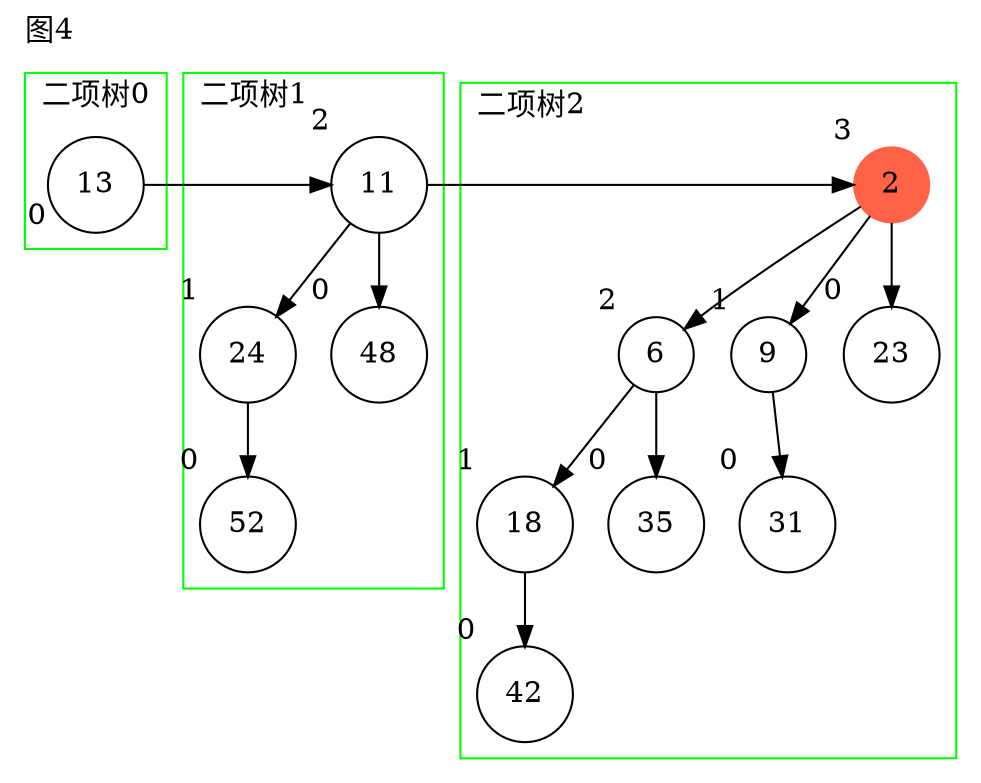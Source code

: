 digraph g{
node[shape=circle];
label="图4";
labeljust=l;
labelloc=t;
subgraph cluster_0 {
pencolor=green;label="二项树0";
n140[label=13, xlabel=0];
}
subgraph cluster_1 {
pencolor=green;label="二项树1";
n141[label=11, xlabel=2];
n142[label=24, xlabel=1];
n141->n142;
n143[label=48, xlabel=0];
n141->n143[weight=100];
n144[label=52, xlabel=0];
n142->n144[weight=100];
}
n140->n141[constraint=false];
subgraph cluster_2 {
pencolor=green;label="二项树2";
n145[label=2, xlabel=3, style = filled,color="tomato"];
n146[label=6, xlabel=2];
n145->n146;
n147[label=9, xlabel=1];
n145->n147;
n148[label=23, xlabel=0];
n145->n148[weight=100];
n149[label=31, xlabel=0];
n147->n149[weight=100];
n150[label=18, xlabel=1];
n146->n150;
n151[label=35, xlabel=0];
n146->n151[weight=100];
n152[label=42, xlabel=0];
n150->n152[weight=100];
}
n141->n145[constraint=false];
}
